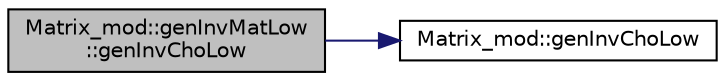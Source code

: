 digraph "Matrix_mod::genInvMatLow::genInvChoLow"
{
 // LATEX_PDF_SIZE
  edge [fontname="Helvetica",fontsize="10",labelfontname="Helvetica",labelfontsize="10"];
  node [fontname="Helvetica",fontsize="10",shape=record];
  rankdir="LR";
  Node1 [label="Matrix_mod::genInvMatLow\l::genInvChoLow",height=0.2,width=0.4,color="black", fillcolor="grey75", style="filled", fontcolor="black",tooltip="Return the inverse matrix InvMatLow of an input lower-triangle matrix of shape (nd,..."];
  Node1 -> Node2 [color="midnightblue",fontsize="10",style="solid",fontname="Helvetica"];
  Node2 [label="Matrix_mod::genInvChoLow",height=0.2,width=0.4,color="black", fillcolor="white", style="filled",URL="$namespaceMatrix__mod.html#a3c4bc8f850a7b80ac4599f7bb1324f5b",tooltip="Return the inverse matrix InvMatLow of an input lower-triangle matrix of shape (nd,..."];
}
